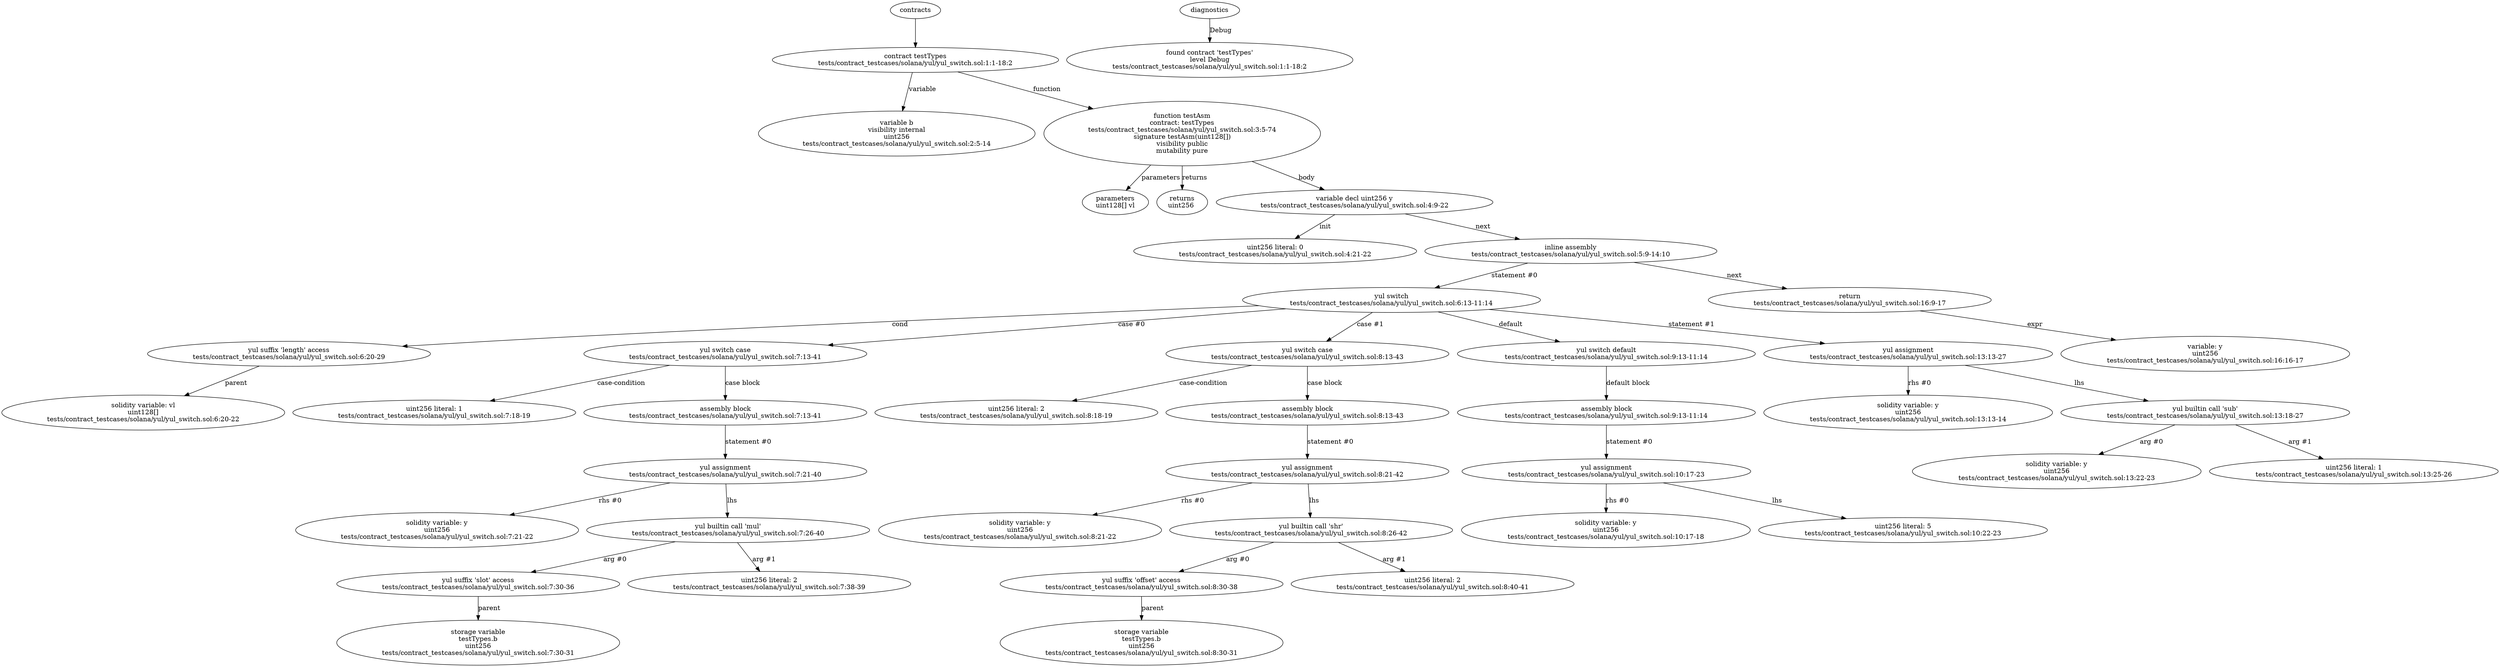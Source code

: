 strict digraph "tests/contract_testcases/solana/yul/yul_switch.sol" {
	contract [label="contract testTypes\ntests/contract_testcases/solana/yul/yul_switch.sol:1:1-18:2"]
	var [label="variable b\nvisibility internal\nuint256\ntests/contract_testcases/solana/yul/yul_switch.sol:2:5-14"]
	testAsm [label="function testAsm\ncontract: testTypes\ntests/contract_testcases/solana/yul/yul_switch.sol:3:5-74\nsignature testAsm(uint128[])\nvisibility public\nmutability pure"]
	parameters [label="parameters\nuint128[] vl"]
	returns [label="returns\nuint256 "]
	var_decl [label="variable decl uint256 y\ntests/contract_testcases/solana/yul/yul_switch.sol:4:9-22"]
	number_literal [label="uint256 literal: 0\ntests/contract_testcases/solana/yul/yul_switch.sol:4:21-22"]
	inline_assembly [label="inline assembly\ntests/contract_testcases/solana/yul/yul_switch.sol:5:9-14:10"]
	switch [label="yul switch\ntests/contract_testcases/solana/yul/yul_switch.sol:6:13-11:14"]
	yul_suffix_access [label="yul suffix 'length' access\ntests/contract_testcases/solana/yul/yul_switch.sol:6:20-29"]
	solidity_variable [label="solidity variable: vl\nuint128[]\ntests/contract_testcases/solana/yul/yul_switch.sol:6:20-22"]
	case [label="yul switch case\ntests/contract_testcases/solana/yul/yul_switch.sol:7:13-41"]
	yul_number_literal [label="uint256 literal: 1\ntests/contract_testcases/solana/yul/yul_switch.sol:7:18-19"]
	assembly_block [label="assembly block\ntests/contract_testcases/solana/yul/yul_switch.sol:7:13-41"]
	yul_assignment [label="yul assignment\ntests/contract_testcases/solana/yul/yul_switch.sol:7:21-40"]
	solidity_variable_16 [label="solidity variable: y\nuint256\ntests/contract_testcases/solana/yul/yul_switch.sol:7:21-22"]
	yul_builtin_call [label="yul builtin call 'mul'\ntests/contract_testcases/solana/yul/yul_switch.sol:7:26-40"]
	yul_suffix_access_18 [label="yul suffix 'slot' access\ntests/contract_testcases/solana/yul/yul_switch.sol:7:30-36"]
	storage_var [label="storage variable\ntestTypes.b\nuint256\ntests/contract_testcases/solana/yul/yul_switch.sol:7:30-31"]
	yul_number_literal_20 [label="uint256 literal: 2\ntests/contract_testcases/solana/yul/yul_switch.sol:7:38-39"]
	case_21 [label="yul switch case\ntests/contract_testcases/solana/yul/yul_switch.sol:8:13-43"]
	yul_number_literal_22 [label="uint256 literal: 2\ntests/contract_testcases/solana/yul/yul_switch.sol:8:18-19"]
	assembly_block_23 [label="assembly block\ntests/contract_testcases/solana/yul/yul_switch.sol:8:13-43"]
	yul_assignment_24 [label="yul assignment\ntests/contract_testcases/solana/yul/yul_switch.sol:8:21-42"]
	solidity_variable_25 [label="solidity variable: y\nuint256\ntests/contract_testcases/solana/yul/yul_switch.sol:8:21-22"]
	yul_builtin_call_26 [label="yul builtin call 'shr'\ntests/contract_testcases/solana/yul/yul_switch.sol:8:26-42"]
	yul_suffix_access_27 [label="yul suffix 'offset' access\ntests/contract_testcases/solana/yul/yul_switch.sol:8:30-38"]
	storage_var_28 [label="storage variable\ntestTypes.b\nuint256\ntests/contract_testcases/solana/yul/yul_switch.sol:8:30-31"]
	yul_number_literal_29 [label="uint256 literal: 2\ntests/contract_testcases/solana/yul/yul_switch.sol:8:40-41"]
	default [label="yul switch default\ntests/contract_testcases/solana/yul/yul_switch.sol:9:13-11:14"]
	assembly_block_31 [label="assembly block\ntests/contract_testcases/solana/yul/yul_switch.sol:9:13-11:14"]
	yul_assignment_32 [label="yul assignment\ntests/contract_testcases/solana/yul/yul_switch.sol:10:17-23"]
	solidity_variable_33 [label="solidity variable: y\nuint256\ntests/contract_testcases/solana/yul/yul_switch.sol:10:17-18"]
	yul_number_literal_34 [label="uint256 literal: 5\ntests/contract_testcases/solana/yul/yul_switch.sol:10:22-23"]
	yul_assignment_35 [label="yul assignment\ntests/contract_testcases/solana/yul/yul_switch.sol:13:13-27"]
	solidity_variable_36 [label="solidity variable: y\nuint256\ntests/contract_testcases/solana/yul/yul_switch.sol:13:13-14"]
	yul_builtin_call_37 [label="yul builtin call 'sub'\ntests/contract_testcases/solana/yul/yul_switch.sol:13:18-27"]
	solidity_variable_38 [label="solidity variable: y\nuint256\ntests/contract_testcases/solana/yul/yul_switch.sol:13:22-23"]
	yul_number_literal_39 [label="uint256 literal: 1\ntests/contract_testcases/solana/yul/yul_switch.sol:13:25-26"]
	return [label="return\ntests/contract_testcases/solana/yul/yul_switch.sol:16:9-17"]
	variable [label="variable: y\nuint256\ntests/contract_testcases/solana/yul/yul_switch.sol:16:16-17"]
	diagnostic [label="found contract 'testTypes'\nlevel Debug\ntests/contract_testcases/solana/yul/yul_switch.sol:1:1-18:2"]
	contracts -> contract
	contract -> var [label="variable"]
	contract -> testAsm [label="function"]
	testAsm -> parameters [label="parameters"]
	testAsm -> returns [label="returns"]
	testAsm -> var_decl [label="body"]
	var_decl -> number_literal [label="init"]
	var_decl -> inline_assembly [label="next"]
	inline_assembly -> switch [label="statement #0"]
	switch -> yul_suffix_access [label="cond"]
	yul_suffix_access -> solidity_variable [label="parent"]
	switch -> case [label="case #0"]
	case -> yul_number_literal [label="case-condition"]
	case -> assembly_block [label="case block"]
	assembly_block -> yul_assignment [label="statement #0"]
	yul_assignment -> solidity_variable_16 [label="rhs #0"]
	yul_assignment -> yul_builtin_call [label="lhs"]
	yul_builtin_call -> yul_suffix_access_18 [label="arg #0"]
	yul_suffix_access_18 -> storage_var [label="parent"]
	yul_builtin_call -> yul_number_literal_20 [label="arg #1"]
	switch -> case_21 [label="case #1"]
	case_21 -> yul_number_literal_22 [label="case-condition"]
	case_21 -> assembly_block_23 [label="case block"]
	assembly_block_23 -> yul_assignment_24 [label="statement #0"]
	yul_assignment_24 -> solidity_variable_25 [label="rhs #0"]
	yul_assignment_24 -> yul_builtin_call_26 [label="lhs"]
	yul_builtin_call_26 -> yul_suffix_access_27 [label="arg #0"]
	yul_suffix_access_27 -> storage_var_28 [label="parent"]
	yul_builtin_call_26 -> yul_number_literal_29 [label="arg #1"]
	switch -> default [label="default"]
	default -> assembly_block_31 [label="default block"]
	assembly_block_31 -> yul_assignment_32 [label="statement #0"]
	yul_assignment_32 -> solidity_variable_33 [label="rhs #0"]
	yul_assignment_32 -> yul_number_literal_34 [label="lhs"]
	switch -> yul_assignment_35 [label="statement #1"]
	yul_assignment_35 -> solidity_variable_36 [label="rhs #0"]
	yul_assignment_35 -> yul_builtin_call_37 [label="lhs"]
	yul_builtin_call_37 -> solidity_variable_38 [label="arg #0"]
	yul_builtin_call_37 -> yul_number_literal_39 [label="arg #1"]
	inline_assembly -> return [label="next"]
	return -> variable [label="expr"]
	diagnostics -> diagnostic [label="Debug"]
}
